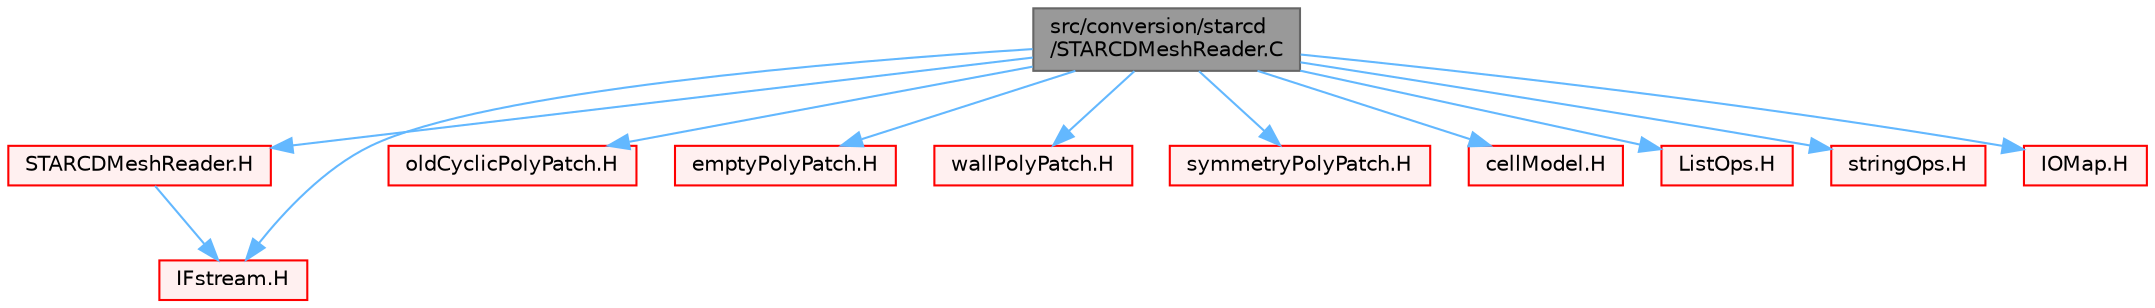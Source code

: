digraph "src/conversion/starcd/STARCDMeshReader.C"
{
 // LATEX_PDF_SIZE
  bgcolor="transparent";
  edge [fontname=Helvetica,fontsize=10,labelfontname=Helvetica,labelfontsize=10];
  node [fontname=Helvetica,fontsize=10,shape=box,height=0.2,width=0.4];
  Node1 [id="Node000001",label="src/conversion/starcd\l/STARCDMeshReader.C",height=0.2,width=0.4,color="gray40", fillcolor="grey60", style="filled", fontcolor="black",tooltip=" "];
  Node1 -> Node2 [id="edge1_Node000001_Node000002",color="steelblue1",style="solid",tooltip=" "];
  Node2 [id="Node000002",label="STARCDMeshReader.H",height=0.2,width=0.4,color="red", fillcolor="#FFF0F0", style="filled",URL="$STARCDMeshReader_8H.html",tooltip=" "];
  Node2 -> Node294 [id="edge2_Node000002_Node000294",color="steelblue1",style="solid",tooltip=" "];
  Node294 [id="Node000294",label="IFstream.H",height=0.2,width=0.4,color="red", fillcolor="#FFF0F0", style="filled",URL="$IFstream_8H.html",tooltip=" "];
  Node1 -> Node298 [id="edge3_Node000001_Node000298",color="steelblue1",style="solid",tooltip=" "];
  Node298 [id="Node000298",label="oldCyclicPolyPatch.H",height=0.2,width=0.4,color="red", fillcolor="#FFF0F0", style="filled",URL="$oldCyclicPolyPatch_8H.html",tooltip=" "];
  Node1 -> Node304 [id="edge4_Node000001_Node000304",color="steelblue1",style="solid",tooltip=" "];
  Node304 [id="Node000304",label="emptyPolyPatch.H",height=0.2,width=0.4,color="red", fillcolor="#FFF0F0", style="filled",URL="$emptyPolyPatch_8H.html",tooltip=" "];
  Node1 -> Node305 [id="edge5_Node000001_Node000305",color="steelblue1",style="solid",tooltip=" "];
  Node305 [id="Node000305",label="wallPolyPatch.H",height=0.2,width=0.4,color="red", fillcolor="#FFF0F0", style="filled",URL="$wallPolyPatch_8H.html",tooltip=" "];
  Node1 -> Node306 [id="edge6_Node000001_Node000306",color="steelblue1",style="solid",tooltip=" "];
  Node306 [id="Node000306",label="symmetryPolyPatch.H",height=0.2,width=0.4,color="red", fillcolor="#FFF0F0", style="filled",URL="$symmetryPolyPatch_8H.html",tooltip=" "];
  Node1 -> Node242 [id="edge7_Node000001_Node000242",color="steelblue1",style="solid",tooltip=" "];
  Node242 [id="Node000242",label="cellModel.H",height=0.2,width=0.4,color="red", fillcolor="#FFF0F0", style="filled",URL="$cellModel_8H.html",tooltip=" "];
  Node1 -> Node188 [id="edge8_Node000001_Node000188",color="steelblue1",style="solid",tooltip=" "];
  Node188 [id="Node000188",label="ListOps.H",height=0.2,width=0.4,color="red", fillcolor="#FFF0F0", style="filled",URL="$ListOps_8H.html",tooltip="Various functions to operate on Lists."];
  Node1 -> Node307 [id="edge9_Node000001_Node000307",color="steelblue1",style="solid",tooltip=" "];
  Node307 [id="Node000307",label="stringOps.H",height=0.2,width=0.4,color="red", fillcolor="#FFF0F0", style="filled",URL="$stringOps_8H.html",tooltip=" "];
  Node1 -> Node294 [id="edge10_Node000001_Node000294",color="steelblue1",style="solid",tooltip=" "];
  Node1 -> Node311 [id="edge11_Node000001_Node000311",color="steelblue1",style="solid",tooltip=" "];
  Node311 [id="Node000311",label="IOMap.H",height=0.2,width=0.4,color="red", fillcolor="#FFF0F0", style="filled",URL="$IOMap_8H.html",tooltip=" "];
}

